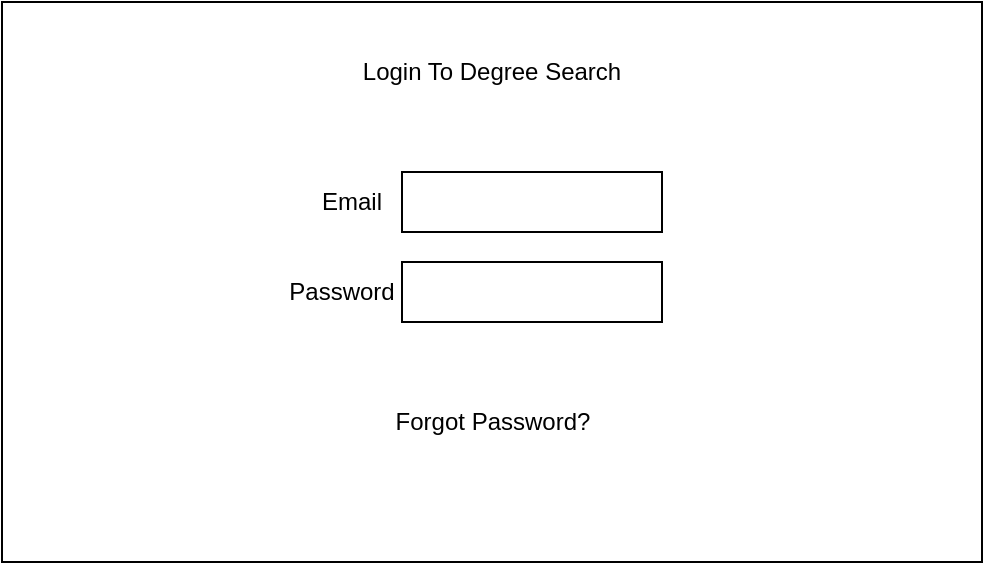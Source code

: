 <mxfile version="13.8.8"><diagram id="NpVtGdBBay8emQcM6yuT" name="Page-1"><mxGraphModel dx="997" dy="548" grid="1" gridSize="10" guides="1" tooltips="1" connect="1" arrows="1" fold="1" page="1" pageScale="1" pageWidth="850" pageHeight="1100" math="0" shadow="0"><root><mxCell id="0"/><mxCell id="1" parent="0"/><mxCell id="-PqZbzbsZzkwf-D_wNvk-1" value="" style="rounded=0;whiteSpace=wrap;html=1;" vertex="1" parent="1"><mxGeometry x="230" y="100" width="490" height="280" as="geometry"/></mxCell><mxCell id="-PqZbzbsZzkwf-D_wNvk-2" value="Login To Degree Search" style="text;html=1;strokeColor=none;fillColor=none;align=center;verticalAlign=middle;whiteSpace=wrap;rounded=0;" vertex="1" parent="1"><mxGeometry x="400" y="120" width="150" height="30" as="geometry"/></mxCell><mxCell id="-PqZbzbsZzkwf-D_wNvk-3" value="Email" style="text;html=1;strokeColor=none;fillColor=none;align=center;verticalAlign=middle;whiteSpace=wrap;rounded=0;" vertex="1" parent="1"><mxGeometry x="385" y="190" width="40" height="20" as="geometry"/></mxCell><mxCell id="-PqZbzbsZzkwf-D_wNvk-4" value="" style="rounded=0;whiteSpace=wrap;html=1;" vertex="1" parent="1"><mxGeometry x="430" y="185" width="130" height="30" as="geometry"/></mxCell><mxCell id="-PqZbzbsZzkwf-D_wNvk-5" value="Password" style="text;html=1;strokeColor=none;fillColor=none;align=center;verticalAlign=middle;whiteSpace=wrap;rounded=0;" vertex="1" parent="1"><mxGeometry x="380" y="235" width="40" height="20" as="geometry"/></mxCell><mxCell id="-PqZbzbsZzkwf-D_wNvk-6" value="" style="rounded=0;whiteSpace=wrap;html=1;" vertex="1" parent="1"><mxGeometry x="430" y="230" width="130" height="30" as="geometry"/></mxCell><mxCell id="-PqZbzbsZzkwf-D_wNvk-7" value="Forgot Password?" style="text;html=1;strokeColor=none;fillColor=none;align=center;verticalAlign=middle;whiteSpace=wrap;rounded=0;" vertex="1" parent="1"><mxGeometry x="412.5" y="300" width="125" height="20" as="geometry"/></mxCell></root></mxGraphModel></diagram></mxfile>